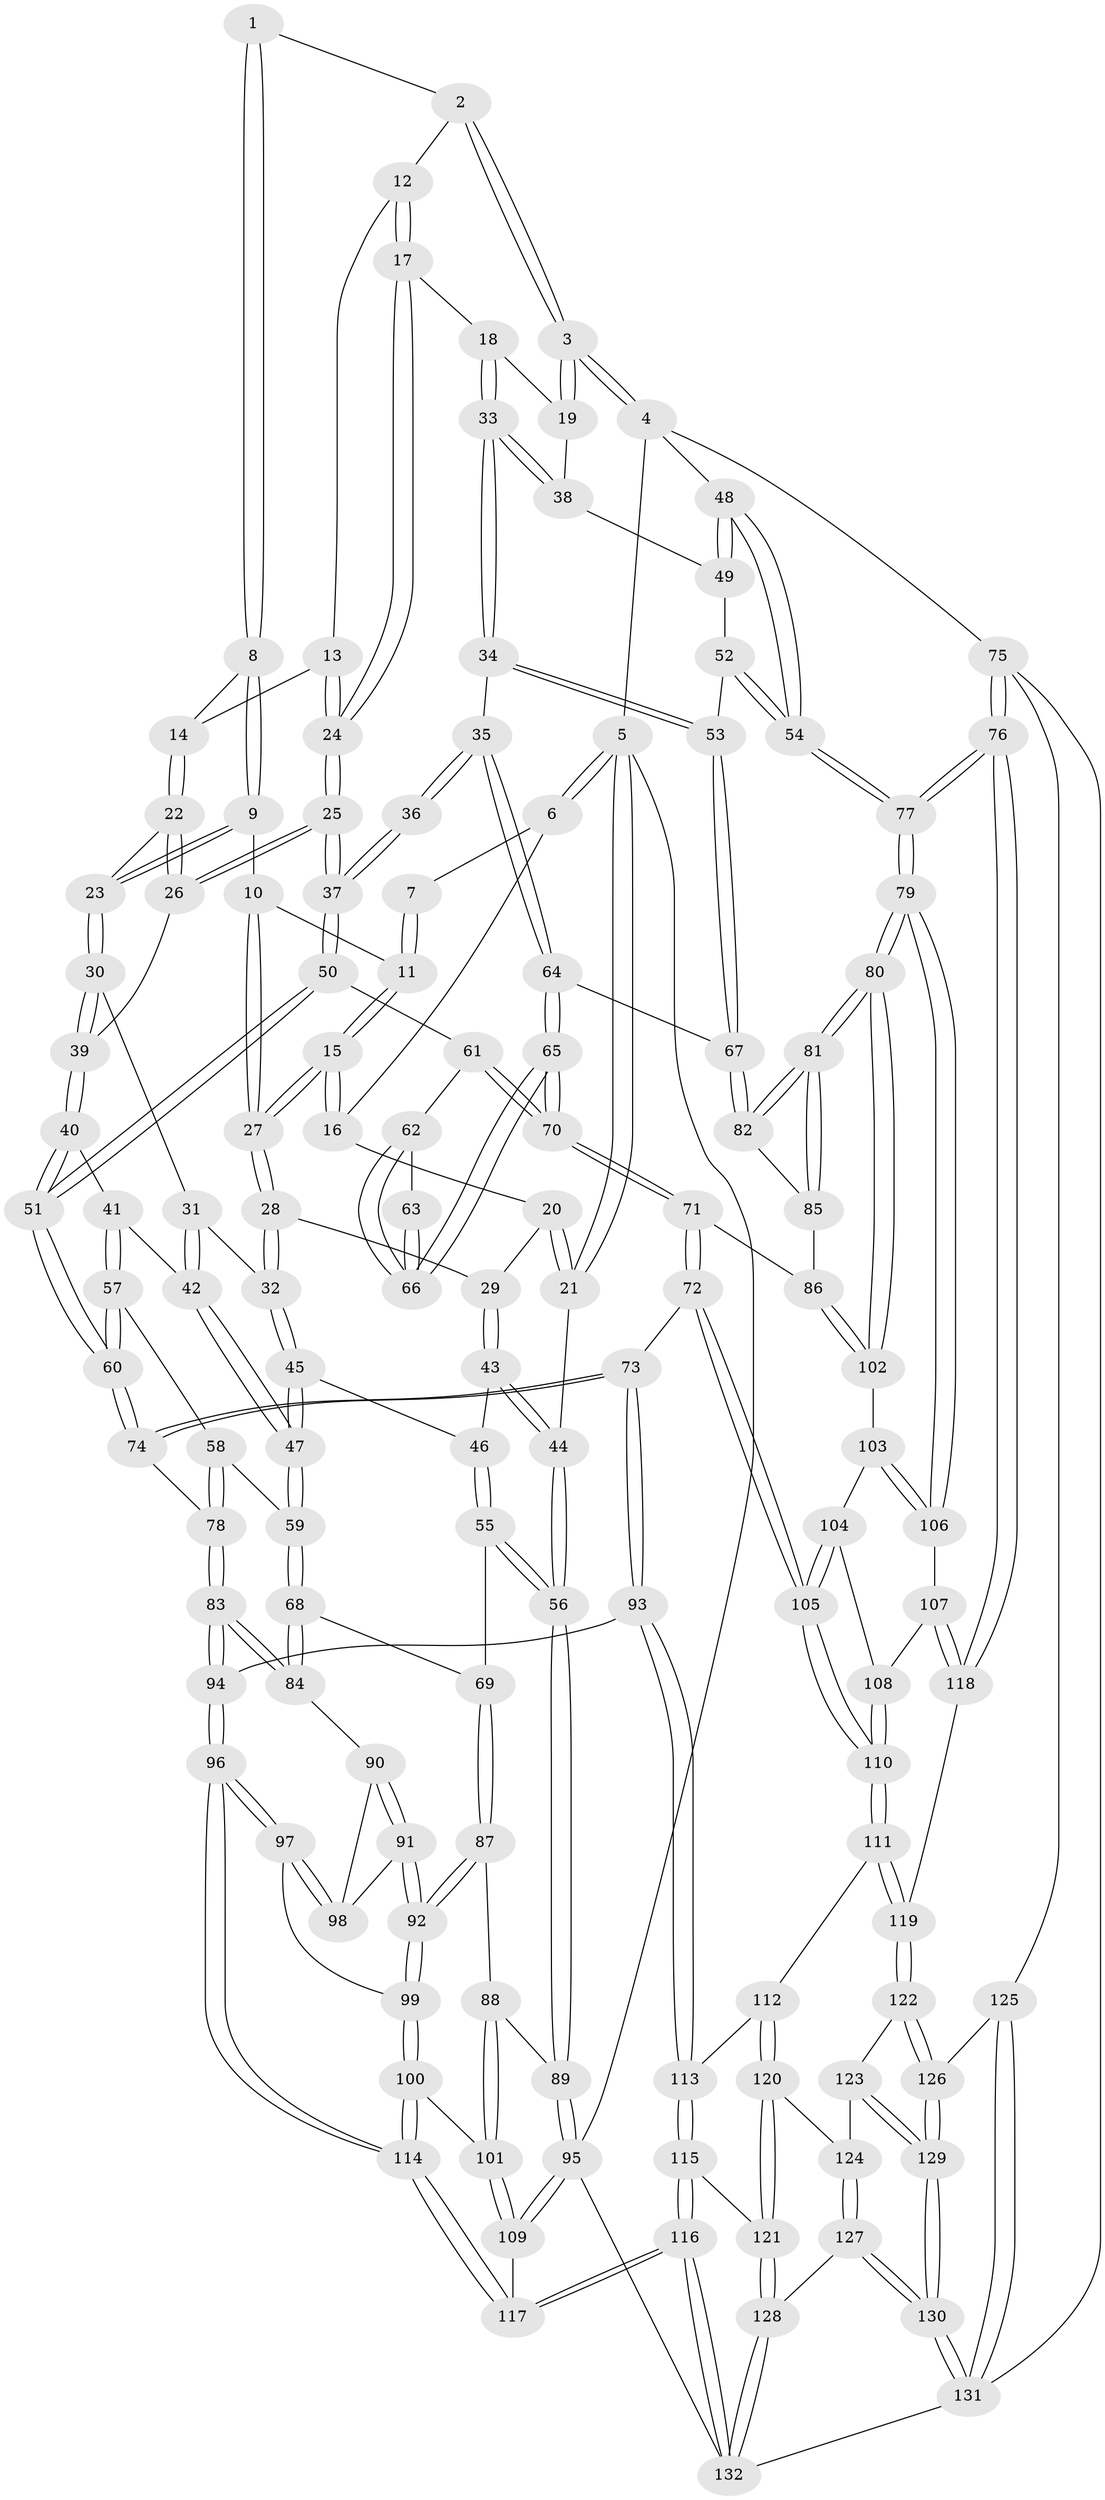 // coarse degree distribution, {4: 0.36363636363636365, 6: 0.13636363636363635, 5: 0.3333333333333333, 3: 0.12121212121212122, 2: 0.015151515151515152, 7: 0.030303030303030304}
// Generated by graph-tools (version 1.1) at 2025/21/03/04/25 18:21:22]
// undirected, 132 vertices, 326 edges
graph export_dot {
graph [start="1"]
  node [color=gray90,style=filled];
  1 [pos="+0.4548829279421009+0"];
  2 [pos="+0.5958457649027868+0"];
  3 [pos="+1+0"];
  4 [pos="+1+0"];
  5 [pos="+0+0"];
  6 [pos="+0+0"];
  7 [pos="+0.1570218670628526+0"];
  8 [pos="+0.43959556458172033+0"];
  9 [pos="+0.40057588413331674+0.0762398166451284"];
  10 [pos="+0.3729440965786336+0.08155563878544489"];
  11 [pos="+0.20456062965297067+0.026314574721801775"];
  12 [pos="+0.6354225349911227+0.02876695828917265"];
  13 [pos="+0.5753388467201113+0.09001376113974328"];
  14 [pos="+0.5500802903908096+0.08903680418817113"];
  15 [pos="+0.1836196145345117+0.13401685936790791"];
  16 [pos="+0.07002299224872482+0.06268136000111865"];
  17 [pos="+0.6875427062645777+0.10814232151790203"];
  18 [pos="+0.7811076988575912+0.11451549640495556"];
  19 [pos="+0.8687660113482708+0.057899873927128094"];
  20 [pos="+0.01973147650642007+0.13588668442903423"];
  21 [pos="+0+0.22608680998697092"];
  22 [pos="+0.4658588832722036+0.15192129590965733"];
  23 [pos="+0.4008734970090845+0.07696285579550677"];
  24 [pos="+0.5959383671773729+0.23665927864987657"];
  25 [pos="+0.5956248676032365+0.23739358987658846"];
  26 [pos="+0.4869049909826721+0.1958183423643238"];
  27 [pos="+0.1913044184550251+0.1711430022914297"];
  28 [pos="+0.18768735819418503+0.1891535061212223"];
  29 [pos="+0.1822488141331903+0.19285349696430473"];
  30 [pos="+0.32605307673525624+0.2320475517411476"];
  31 [pos="+0.29382435294608367+0.23833711411809194"];
  32 [pos="+0.2537320810502229+0.2326694272771391"];
  33 [pos="+0.760258417785152+0.28157819846052784"];
  34 [pos="+0.7448519124747363+0.2968106462844372"];
  35 [pos="+0.7350480418789378+0.30033695656588877"];
  36 [pos="+0.7270910985601781+0.29882097134965563"];
  37 [pos="+0.60063704791+0.24774150791517277"];
  38 [pos="+0.8587568433549528+0.26304685926424975"];
  39 [pos="+0.412416676773396+0.26932845465795086"];
  40 [pos="+0.41291388695023623+0.31036089347711765"];
  41 [pos="+0.38967636798072663+0.3397806016818461"];
  42 [pos="+0.32687742777527945+0.3318644764924507"];
  43 [pos="+0.12183389201114798+0.26849543968315626"];
  44 [pos="+0+0.2801165216934987"];
  45 [pos="+0.25540707566211845+0.3637875637643072"];
  46 [pos="+0.13152572863644577+0.30959030489197104"];
  47 [pos="+0.26333111211874577+0.37956192387197984"];
  48 [pos="+1+0"];
  49 [pos="+0.9113852118792544+0.27888016133313603"];
  50 [pos="+0.543396306424607+0.37055036475580966"];
  51 [pos="+0.5357723207913944+0.3766712097132242"];
  52 [pos="+0.9140555729742004+0.3201925395876158"];
  53 [pos="+0.8820091515327245+0.4208652321764027"];
  54 [pos="+1+0.4523785577892387"];
  55 [pos="+0.12504548142747918+0.3766087396335951"];
  56 [pos="+0+0.4090771187975507"];
  57 [pos="+0.38552845554047865+0.38913304966896894"];
  58 [pos="+0.3472662052577163+0.43879054333068535"];
  59 [pos="+0.2628793201570299+0.4260804781326557"];
  60 [pos="+0.5111612204551805+0.43494806520663426"];
  61 [pos="+0.596329890655489+0.39571033052693527"];
  62 [pos="+0.6340994937542084+0.3906145210430655"];
  63 [pos="+0.6601664628229341+0.37734090064926756"];
  64 [pos="+0.7286447573460298+0.4497276915245771"];
  65 [pos="+0.6992365499201652+0.49760270128579726"];
  66 [pos="+0.6655156729341766+0.4216001735175161"];
  67 [pos="+0.8834629467880453+0.42696396485972526"];
  68 [pos="+0.2281024347233996+0.456533123599479"];
  69 [pos="+0.15113898369675896+0.4485286557651822"];
  70 [pos="+0.6932356687460703+0.5117053840448677"];
  71 [pos="+0.6929329405929997+0.5135764055506571"];
  72 [pos="+0.6148305687982752+0.5958425115186912"];
  73 [pos="+0.546737574968918+0.5915575558538227"];
  74 [pos="+0.5096385003746727+0.46072655267705803"];
  75 [pos="+1+0.7826939707781175"];
  76 [pos="+1+0.7449600566392556"];
  77 [pos="+1+0.5806113980605561"];
  78 [pos="+0.36580836254525684+0.46762078932621"];
  79 [pos="+1+0.5769178565307718"];
  80 [pos="+0.9729179441731177+0.5290302458997903"];
  81 [pos="+0.96008222152166+0.5175210065770872"];
  82 [pos="+0.9067198608598547+0.4587191436312358"];
  83 [pos="+0.3743262350684874+0.6037446553400849"];
  84 [pos="+0.2420536625516774+0.5111542481899694"];
  85 [pos="+0.7157557126230379+0.5127683013763703"];
  86 [pos="+0.6969859964498812+0.5147072721675957"];
  87 [pos="+0.08333076597602312+0.5080792980003005"];
  88 [pos="+0.06628777042847898+0.5097022238657957"];
  89 [pos="+0+0.4608783669008442"];
  90 [pos="+0.23394474907652324+0.5267491956342282"];
  91 [pos="+0.1527418196986762+0.583976995962374"];
  92 [pos="+0.14230246276390243+0.5882115801878958"];
  93 [pos="+0.5022246528411896+0.6203934193826229"];
  94 [pos="+0.39121074205566797+0.6364019491748378"];
  95 [pos="+0+0.8321835817682808"];
  96 [pos="+0.3158432324154551+0.720465354910196"];
  97 [pos="+0.2590873644004243+0.6723079954571913"];
  98 [pos="+0.2305015843063196+0.5925712784602499"];
  99 [pos="+0.1436542333275813+0.6279161211843307"];
  100 [pos="+0.08192004959175629+0.6919459898425007"];
  101 [pos="+0.04608307502584979+0.7093782468739509"];
  102 [pos="+0.8424558023093333+0.5975333780831062"];
  103 [pos="+0.8402326703033534+0.6013382910943562"];
  104 [pos="+0.8387460556432333+0.6030300951414476"];
  105 [pos="+0.6763351135040306+0.6743054492886827"];
  106 [pos="+0.8742802697315323+0.7006319728354595"];
  107 [pos="+0.8452903962330418+0.7320619131511612"];
  108 [pos="+0.8072479896200221+0.7148268480849008"];
  109 [pos="+0+0.8110717754326469"];
  110 [pos="+0.6985596921986426+0.7280725212564876"];
  111 [pos="+0.6899157748933834+0.7925595773322531"];
  112 [pos="+0.6825376691218417+0.8026994609578759"];
  113 [pos="+0.5292549698603233+0.800289676344865"];
  114 [pos="+0.3059936496039164+0.7584271813522231"];
  115 [pos="+0.470665798070331+0.8739674679659184"];
  116 [pos="+0.3032455632150735+0.943612642507221"];
  117 [pos="+0.2956118754345138+0.9309185756305901"];
  118 [pos="+0.8551898072181179+0.7506397728393783"];
  119 [pos="+0.851334002474201+0.8487143297277219"];
  120 [pos="+0.6797370150849374+0.8279515480212865"];
  121 [pos="+0.6295470191113816+0.934480386023785"];
  122 [pos="+0.8570050322391328+0.8562082093234527"];
  123 [pos="+0.7535215615637686+0.9110546525103537"];
  124 [pos="+0.7528493609500909+0.9111782818456053"];
  125 [pos="+0.9694994188989624+0.8770000292637264"];
  126 [pos="+0.8808441518809682+0.8758433480580399"];
  127 [pos="+0.6903124768750725+1"];
  128 [pos="+0.6868204878323535+1"];
  129 [pos="+0.8403415793577766+0.9534206817515918"];
  130 [pos="+0.7473700437660332+1"];
  131 [pos="+0.8338225970075569+1"];
  132 [pos="+0.32327613140579+1"];
  1 -- 2;
  1 -- 8;
  1 -- 8;
  2 -- 3;
  2 -- 3;
  2 -- 12;
  3 -- 4;
  3 -- 4;
  3 -- 19;
  3 -- 19;
  4 -- 5;
  4 -- 48;
  4 -- 75;
  5 -- 6;
  5 -- 6;
  5 -- 21;
  5 -- 21;
  5 -- 95;
  6 -- 7;
  6 -- 16;
  7 -- 11;
  7 -- 11;
  8 -- 9;
  8 -- 9;
  8 -- 14;
  9 -- 10;
  9 -- 23;
  9 -- 23;
  10 -- 11;
  10 -- 27;
  10 -- 27;
  11 -- 15;
  11 -- 15;
  12 -- 13;
  12 -- 17;
  12 -- 17;
  13 -- 14;
  13 -- 24;
  13 -- 24;
  14 -- 22;
  14 -- 22;
  15 -- 16;
  15 -- 16;
  15 -- 27;
  15 -- 27;
  16 -- 20;
  17 -- 18;
  17 -- 24;
  17 -- 24;
  18 -- 19;
  18 -- 33;
  18 -- 33;
  19 -- 38;
  20 -- 21;
  20 -- 21;
  20 -- 29;
  21 -- 44;
  22 -- 23;
  22 -- 26;
  22 -- 26;
  23 -- 30;
  23 -- 30;
  24 -- 25;
  24 -- 25;
  25 -- 26;
  25 -- 26;
  25 -- 37;
  25 -- 37;
  26 -- 39;
  27 -- 28;
  27 -- 28;
  28 -- 29;
  28 -- 32;
  28 -- 32;
  29 -- 43;
  29 -- 43;
  30 -- 31;
  30 -- 39;
  30 -- 39;
  31 -- 32;
  31 -- 42;
  31 -- 42;
  32 -- 45;
  32 -- 45;
  33 -- 34;
  33 -- 34;
  33 -- 38;
  33 -- 38;
  34 -- 35;
  34 -- 53;
  34 -- 53;
  35 -- 36;
  35 -- 36;
  35 -- 64;
  35 -- 64;
  36 -- 37;
  36 -- 37;
  37 -- 50;
  37 -- 50;
  38 -- 49;
  39 -- 40;
  39 -- 40;
  40 -- 41;
  40 -- 51;
  40 -- 51;
  41 -- 42;
  41 -- 57;
  41 -- 57;
  42 -- 47;
  42 -- 47;
  43 -- 44;
  43 -- 44;
  43 -- 46;
  44 -- 56;
  44 -- 56;
  45 -- 46;
  45 -- 47;
  45 -- 47;
  46 -- 55;
  46 -- 55;
  47 -- 59;
  47 -- 59;
  48 -- 49;
  48 -- 49;
  48 -- 54;
  48 -- 54;
  49 -- 52;
  50 -- 51;
  50 -- 51;
  50 -- 61;
  51 -- 60;
  51 -- 60;
  52 -- 53;
  52 -- 54;
  52 -- 54;
  53 -- 67;
  53 -- 67;
  54 -- 77;
  54 -- 77;
  55 -- 56;
  55 -- 56;
  55 -- 69;
  56 -- 89;
  56 -- 89;
  57 -- 58;
  57 -- 60;
  57 -- 60;
  58 -- 59;
  58 -- 78;
  58 -- 78;
  59 -- 68;
  59 -- 68;
  60 -- 74;
  60 -- 74;
  61 -- 62;
  61 -- 70;
  61 -- 70;
  62 -- 63;
  62 -- 66;
  62 -- 66;
  63 -- 66;
  63 -- 66;
  64 -- 65;
  64 -- 65;
  64 -- 67;
  65 -- 66;
  65 -- 66;
  65 -- 70;
  65 -- 70;
  67 -- 82;
  67 -- 82;
  68 -- 69;
  68 -- 84;
  68 -- 84;
  69 -- 87;
  69 -- 87;
  70 -- 71;
  70 -- 71;
  71 -- 72;
  71 -- 72;
  71 -- 86;
  72 -- 73;
  72 -- 105;
  72 -- 105;
  73 -- 74;
  73 -- 74;
  73 -- 93;
  73 -- 93;
  74 -- 78;
  75 -- 76;
  75 -- 76;
  75 -- 125;
  75 -- 131;
  76 -- 77;
  76 -- 77;
  76 -- 118;
  76 -- 118;
  77 -- 79;
  77 -- 79;
  78 -- 83;
  78 -- 83;
  79 -- 80;
  79 -- 80;
  79 -- 106;
  79 -- 106;
  80 -- 81;
  80 -- 81;
  80 -- 102;
  80 -- 102;
  81 -- 82;
  81 -- 82;
  81 -- 85;
  81 -- 85;
  82 -- 85;
  83 -- 84;
  83 -- 84;
  83 -- 94;
  83 -- 94;
  84 -- 90;
  85 -- 86;
  86 -- 102;
  86 -- 102;
  87 -- 88;
  87 -- 92;
  87 -- 92;
  88 -- 89;
  88 -- 101;
  88 -- 101;
  89 -- 95;
  89 -- 95;
  90 -- 91;
  90 -- 91;
  90 -- 98;
  91 -- 92;
  91 -- 92;
  91 -- 98;
  92 -- 99;
  92 -- 99;
  93 -- 94;
  93 -- 113;
  93 -- 113;
  94 -- 96;
  94 -- 96;
  95 -- 109;
  95 -- 109;
  95 -- 132;
  96 -- 97;
  96 -- 97;
  96 -- 114;
  96 -- 114;
  97 -- 98;
  97 -- 98;
  97 -- 99;
  99 -- 100;
  99 -- 100;
  100 -- 101;
  100 -- 114;
  100 -- 114;
  101 -- 109;
  101 -- 109;
  102 -- 103;
  103 -- 104;
  103 -- 106;
  103 -- 106;
  104 -- 105;
  104 -- 105;
  104 -- 108;
  105 -- 110;
  105 -- 110;
  106 -- 107;
  107 -- 108;
  107 -- 118;
  107 -- 118;
  108 -- 110;
  108 -- 110;
  109 -- 117;
  110 -- 111;
  110 -- 111;
  111 -- 112;
  111 -- 119;
  111 -- 119;
  112 -- 113;
  112 -- 120;
  112 -- 120;
  113 -- 115;
  113 -- 115;
  114 -- 117;
  114 -- 117;
  115 -- 116;
  115 -- 116;
  115 -- 121;
  116 -- 117;
  116 -- 117;
  116 -- 132;
  116 -- 132;
  118 -- 119;
  119 -- 122;
  119 -- 122;
  120 -- 121;
  120 -- 121;
  120 -- 124;
  121 -- 128;
  121 -- 128;
  122 -- 123;
  122 -- 126;
  122 -- 126;
  123 -- 124;
  123 -- 129;
  123 -- 129;
  124 -- 127;
  124 -- 127;
  125 -- 126;
  125 -- 131;
  125 -- 131;
  126 -- 129;
  126 -- 129;
  127 -- 128;
  127 -- 130;
  127 -- 130;
  128 -- 132;
  128 -- 132;
  129 -- 130;
  129 -- 130;
  130 -- 131;
  130 -- 131;
  131 -- 132;
}
